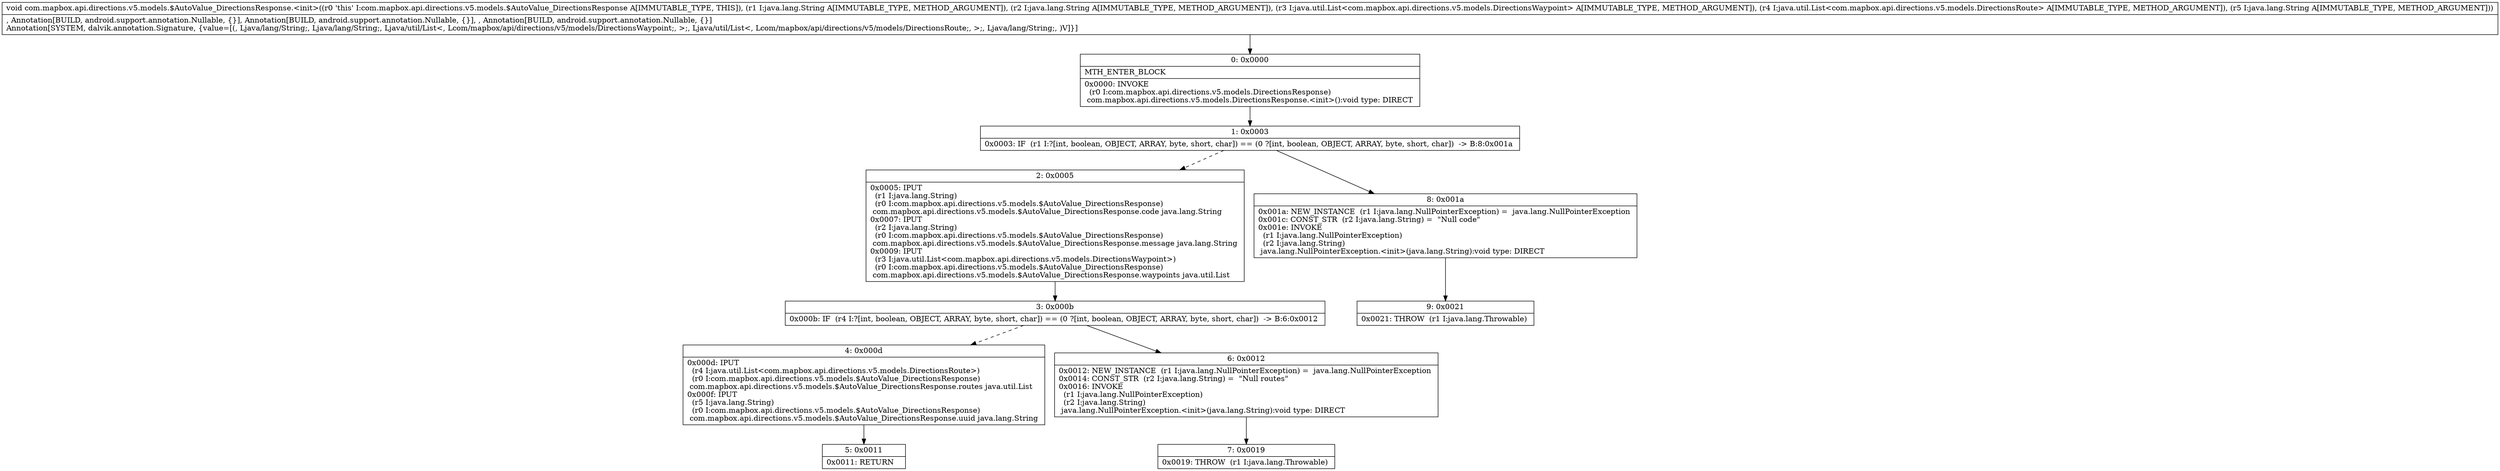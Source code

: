 digraph "CFG forcom.mapbox.api.directions.v5.models.$AutoValue_DirectionsResponse.\<init\>(Ljava\/lang\/String;Ljava\/lang\/String;Ljava\/util\/List;Ljava\/util\/List;Ljava\/lang\/String;)V" {
Node_0 [shape=record,label="{0\:\ 0x0000|MTH_ENTER_BLOCK\l|0x0000: INVOKE  \l  (r0 I:com.mapbox.api.directions.v5.models.DirectionsResponse)\l com.mapbox.api.directions.v5.models.DirectionsResponse.\<init\>():void type: DIRECT \l}"];
Node_1 [shape=record,label="{1\:\ 0x0003|0x0003: IF  (r1 I:?[int, boolean, OBJECT, ARRAY, byte, short, char]) == (0 ?[int, boolean, OBJECT, ARRAY, byte, short, char])  \-\> B:8:0x001a \l}"];
Node_2 [shape=record,label="{2\:\ 0x0005|0x0005: IPUT  \l  (r1 I:java.lang.String)\l  (r0 I:com.mapbox.api.directions.v5.models.$AutoValue_DirectionsResponse)\l com.mapbox.api.directions.v5.models.$AutoValue_DirectionsResponse.code java.lang.String \l0x0007: IPUT  \l  (r2 I:java.lang.String)\l  (r0 I:com.mapbox.api.directions.v5.models.$AutoValue_DirectionsResponse)\l com.mapbox.api.directions.v5.models.$AutoValue_DirectionsResponse.message java.lang.String \l0x0009: IPUT  \l  (r3 I:java.util.List\<com.mapbox.api.directions.v5.models.DirectionsWaypoint\>)\l  (r0 I:com.mapbox.api.directions.v5.models.$AutoValue_DirectionsResponse)\l com.mapbox.api.directions.v5.models.$AutoValue_DirectionsResponse.waypoints java.util.List \l}"];
Node_3 [shape=record,label="{3\:\ 0x000b|0x000b: IF  (r4 I:?[int, boolean, OBJECT, ARRAY, byte, short, char]) == (0 ?[int, boolean, OBJECT, ARRAY, byte, short, char])  \-\> B:6:0x0012 \l}"];
Node_4 [shape=record,label="{4\:\ 0x000d|0x000d: IPUT  \l  (r4 I:java.util.List\<com.mapbox.api.directions.v5.models.DirectionsRoute\>)\l  (r0 I:com.mapbox.api.directions.v5.models.$AutoValue_DirectionsResponse)\l com.mapbox.api.directions.v5.models.$AutoValue_DirectionsResponse.routes java.util.List \l0x000f: IPUT  \l  (r5 I:java.lang.String)\l  (r0 I:com.mapbox.api.directions.v5.models.$AutoValue_DirectionsResponse)\l com.mapbox.api.directions.v5.models.$AutoValue_DirectionsResponse.uuid java.lang.String \l}"];
Node_5 [shape=record,label="{5\:\ 0x0011|0x0011: RETURN   \l}"];
Node_6 [shape=record,label="{6\:\ 0x0012|0x0012: NEW_INSTANCE  (r1 I:java.lang.NullPointerException) =  java.lang.NullPointerException \l0x0014: CONST_STR  (r2 I:java.lang.String) =  \"Null routes\" \l0x0016: INVOKE  \l  (r1 I:java.lang.NullPointerException)\l  (r2 I:java.lang.String)\l java.lang.NullPointerException.\<init\>(java.lang.String):void type: DIRECT \l}"];
Node_7 [shape=record,label="{7\:\ 0x0019|0x0019: THROW  (r1 I:java.lang.Throwable) \l}"];
Node_8 [shape=record,label="{8\:\ 0x001a|0x001a: NEW_INSTANCE  (r1 I:java.lang.NullPointerException) =  java.lang.NullPointerException \l0x001c: CONST_STR  (r2 I:java.lang.String) =  \"Null code\" \l0x001e: INVOKE  \l  (r1 I:java.lang.NullPointerException)\l  (r2 I:java.lang.String)\l java.lang.NullPointerException.\<init\>(java.lang.String):void type: DIRECT \l}"];
Node_9 [shape=record,label="{9\:\ 0x0021|0x0021: THROW  (r1 I:java.lang.Throwable) \l}"];
MethodNode[shape=record,label="{void com.mapbox.api.directions.v5.models.$AutoValue_DirectionsResponse.\<init\>((r0 'this' I:com.mapbox.api.directions.v5.models.$AutoValue_DirectionsResponse A[IMMUTABLE_TYPE, THIS]), (r1 I:java.lang.String A[IMMUTABLE_TYPE, METHOD_ARGUMENT]), (r2 I:java.lang.String A[IMMUTABLE_TYPE, METHOD_ARGUMENT]), (r3 I:java.util.List\<com.mapbox.api.directions.v5.models.DirectionsWaypoint\> A[IMMUTABLE_TYPE, METHOD_ARGUMENT]), (r4 I:java.util.List\<com.mapbox.api.directions.v5.models.DirectionsRoute\> A[IMMUTABLE_TYPE, METHOD_ARGUMENT]), (r5 I:java.lang.String A[IMMUTABLE_TYPE, METHOD_ARGUMENT]))  | , Annotation[BUILD, android.support.annotation.Nullable, \{\}], Annotation[BUILD, android.support.annotation.Nullable, \{\}], , Annotation[BUILD, android.support.annotation.Nullable, \{\}]\lAnnotation[SYSTEM, dalvik.annotation.Signature, \{value=[(, Ljava\/lang\/String;, Ljava\/lang\/String;, Ljava\/util\/List\<, Lcom\/mapbox\/api\/directions\/v5\/models\/DirectionsWaypoint;, \>;, Ljava\/util\/List\<, Lcom\/mapbox\/api\/directions\/v5\/models\/DirectionsRoute;, \>;, Ljava\/lang\/String;, )V]\}]\l}"];
MethodNode -> Node_0;
Node_0 -> Node_1;
Node_1 -> Node_2[style=dashed];
Node_1 -> Node_8;
Node_2 -> Node_3;
Node_3 -> Node_4[style=dashed];
Node_3 -> Node_6;
Node_4 -> Node_5;
Node_6 -> Node_7;
Node_8 -> Node_9;
}

